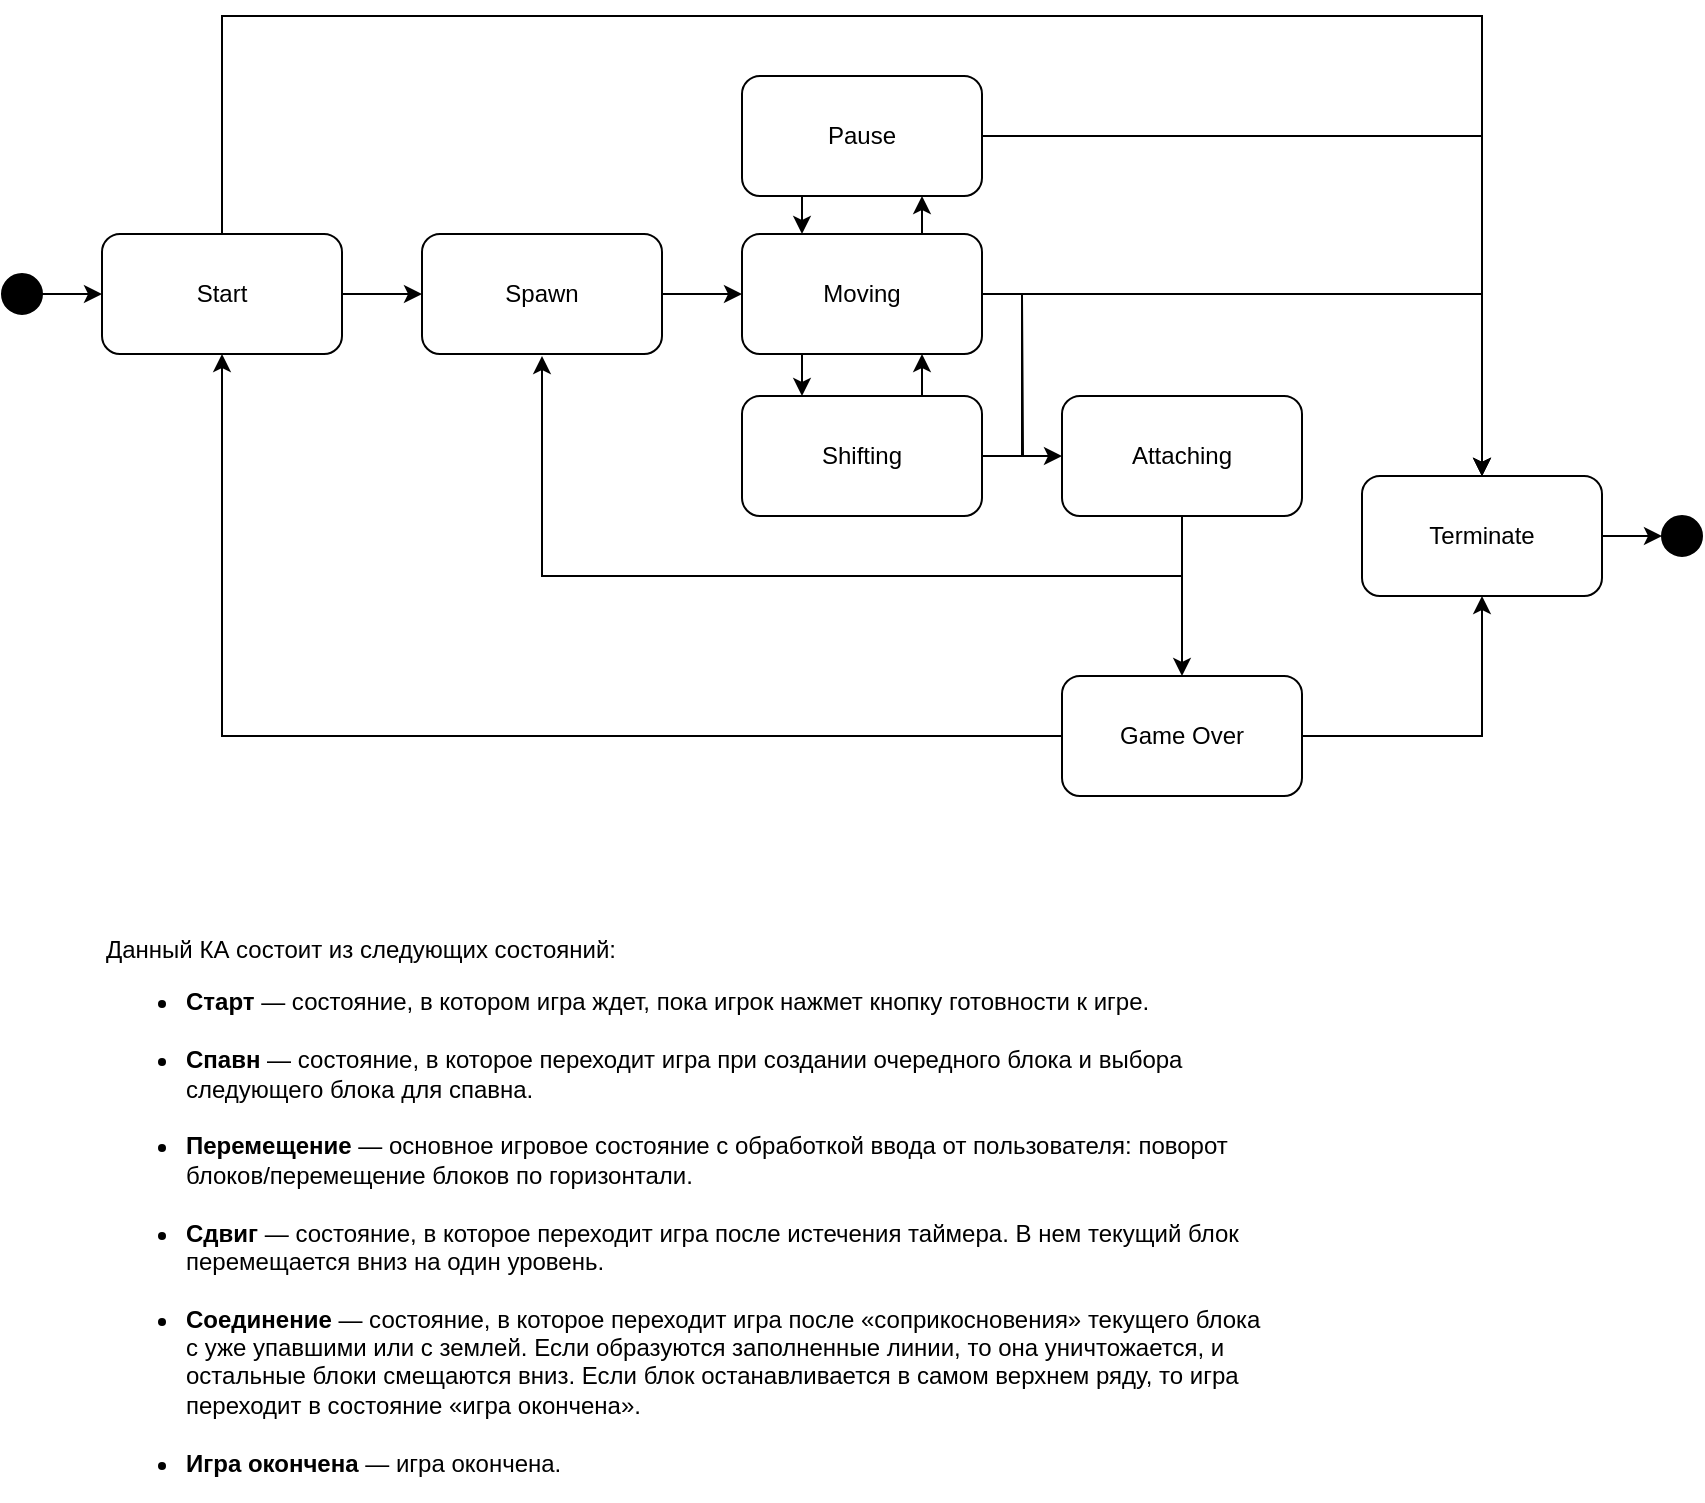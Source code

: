 <mxfile version="25.0.3">
  <diagram name="Страница — 1" id="rjwtParQEbAkgG_wAkbP">
    <mxGraphModel dx="1949" dy="713" grid="1" gridSize="10" guides="1" tooltips="1" connect="1" arrows="1" fold="1" page="1" pageScale="1" pageWidth="827" pageHeight="1169" math="0" shadow="0">
      <root>
        <mxCell id="0" />
        <mxCell id="1" parent="0" />
        <mxCell id="ZDp1IGQbHvpVX0Wt8oBI-7" style="edgeStyle=orthogonalEdgeStyle;rounded=0;orthogonalLoop=1;jettySize=auto;html=1;exitX=1;exitY=0.5;exitDx=0;exitDy=0;entryX=0;entryY=0.5;entryDx=0;entryDy=0;" edge="1" parent="1" source="ZDp1IGQbHvpVX0Wt8oBI-1" target="ZDp1IGQbHvpVX0Wt8oBI-2">
          <mxGeometry relative="1" as="geometry" />
        </mxCell>
        <mxCell id="ZDp1IGQbHvpVX0Wt8oBI-34" style="edgeStyle=orthogonalEdgeStyle;rounded=0;orthogonalLoop=1;jettySize=auto;html=1;exitX=0.5;exitY=0;exitDx=0;exitDy=0;entryX=0.5;entryY=0;entryDx=0;entryDy=0;" edge="1" parent="1" source="ZDp1IGQbHvpVX0Wt8oBI-1" target="ZDp1IGQbHvpVX0Wt8oBI-18">
          <mxGeometry relative="1" as="geometry">
            <Array as="points">
              <mxPoint x="100" y="70" />
              <mxPoint x="730" y="70" />
            </Array>
          </mxGeometry>
        </mxCell>
        <mxCell id="ZDp1IGQbHvpVX0Wt8oBI-1" value="Start" style="rounded=1;whiteSpace=wrap;html=1;" vertex="1" parent="1">
          <mxGeometry x="40" y="179" width="120" height="60" as="geometry" />
        </mxCell>
        <mxCell id="ZDp1IGQbHvpVX0Wt8oBI-8" style="edgeStyle=orthogonalEdgeStyle;rounded=0;orthogonalLoop=1;jettySize=auto;html=1;exitX=1;exitY=0.5;exitDx=0;exitDy=0;entryX=0;entryY=0.5;entryDx=0;entryDy=0;" edge="1" parent="1" source="ZDp1IGQbHvpVX0Wt8oBI-2" target="ZDp1IGQbHvpVX0Wt8oBI-3">
          <mxGeometry relative="1" as="geometry" />
        </mxCell>
        <mxCell id="ZDp1IGQbHvpVX0Wt8oBI-2" value="Spawn" style="rounded=1;whiteSpace=wrap;html=1;" vertex="1" parent="1">
          <mxGeometry x="200" y="179" width="120" height="60" as="geometry" />
        </mxCell>
        <mxCell id="ZDp1IGQbHvpVX0Wt8oBI-9" style="edgeStyle=orthogonalEdgeStyle;rounded=0;orthogonalLoop=1;jettySize=auto;html=1;exitX=0.25;exitY=1;exitDx=0;exitDy=0;entryX=0.25;entryY=0;entryDx=0;entryDy=0;" edge="1" parent="1" source="ZDp1IGQbHvpVX0Wt8oBI-3" target="ZDp1IGQbHvpVX0Wt8oBI-4">
          <mxGeometry relative="1" as="geometry" />
        </mxCell>
        <mxCell id="ZDp1IGQbHvpVX0Wt8oBI-12" style="edgeStyle=orthogonalEdgeStyle;rounded=0;orthogonalLoop=1;jettySize=auto;html=1;exitX=1;exitY=0.5;exitDx=0;exitDy=0;entryX=0;entryY=0.5;entryDx=0;entryDy=0;" edge="1" parent="1" source="ZDp1IGQbHvpVX0Wt8oBI-3" target="ZDp1IGQbHvpVX0Wt8oBI-5">
          <mxGeometry relative="1" as="geometry" />
        </mxCell>
        <mxCell id="ZDp1IGQbHvpVX0Wt8oBI-22" style="edgeStyle=orthogonalEdgeStyle;rounded=0;orthogonalLoop=1;jettySize=auto;html=1;exitX=0.75;exitY=0;exitDx=0;exitDy=0;entryX=0.75;entryY=1;entryDx=0;entryDy=0;" edge="1" parent="1" source="ZDp1IGQbHvpVX0Wt8oBI-3" target="ZDp1IGQbHvpVX0Wt8oBI-21">
          <mxGeometry relative="1" as="geometry" />
        </mxCell>
        <mxCell id="ZDp1IGQbHvpVX0Wt8oBI-27" style="edgeStyle=orthogonalEdgeStyle;rounded=0;orthogonalLoop=1;jettySize=auto;html=1;exitX=1;exitY=0.5;exitDx=0;exitDy=0;" edge="1" parent="1" source="ZDp1IGQbHvpVX0Wt8oBI-3" target="ZDp1IGQbHvpVX0Wt8oBI-18">
          <mxGeometry relative="1" as="geometry" />
        </mxCell>
        <mxCell id="ZDp1IGQbHvpVX0Wt8oBI-3" value="Moving" style="rounded=1;whiteSpace=wrap;html=1;" vertex="1" parent="1">
          <mxGeometry x="360" y="179" width="120" height="60" as="geometry" />
        </mxCell>
        <mxCell id="ZDp1IGQbHvpVX0Wt8oBI-10" style="edgeStyle=orthogonalEdgeStyle;rounded=0;orthogonalLoop=1;jettySize=auto;html=1;exitX=0.75;exitY=0;exitDx=0;exitDy=0;entryX=0.75;entryY=1;entryDx=0;entryDy=0;" edge="1" parent="1" source="ZDp1IGQbHvpVX0Wt8oBI-4" target="ZDp1IGQbHvpVX0Wt8oBI-3">
          <mxGeometry relative="1" as="geometry" />
        </mxCell>
        <mxCell id="ZDp1IGQbHvpVX0Wt8oBI-13" style="edgeStyle=orthogonalEdgeStyle;rounded=0;orthogonalLoop=1;jettySize=auto;html=1;exitX=1;exitY=0.5;exitDx=0;exitDy=0;endArrow=none;endFill=0;" edge="1" parent="1" source="ZDp1IGQbHvpVX0Wt8oBI-4">
          <mxGeometry relative="1" as="geometry">
            <mxPoint x="500" y="210" as="targetPoint" />
          </mxGeometry>
        </mxCell>
        <mxCell id="ZDp1IGQbHvpVX0Wt8oBI-4" value="Shifting" style="rounded=1;whiteSpace=wrap;html=1;" vertex="1" parent="1">
          <mxGeometry x="360" y="260" width="120" height="60" as="geometry" />
        </mxCell>
        <mxCell id="ZDp1IGQbHvpVX0Wt8oBI-14" style="edgeStyle=orthogonalEdgeStyle;rounded=0;orthogonalLoop=1;jettySize=auto;html=1;exitX=0.5;exitY=0;exitDx=0;exitDy=0;" edge="1" parent="1" source="ZDp1IGQbHvpVX0Wt8oBI-5">
          <mxGeometry relative="1" as="geometry">
            <mxPoint x="260" y="240" as="targetPoint" />
            <Array as="points">
              <mxPoint x="580" y="350" />
              <mxPoint x="260" y="350" />
            </Array>
          </mxGeometry>
        </mxCell>
        <mxCell id="ZDp1IGQbHvpVX0Wt8oBI-15" style="edgeStyle=orthogonalEdgeStyle;rounded=0;orthogonalLoop=1;jettySize=auto;html=1;exitX=0.5;exitY=1;exitDx=0;exitDy=0;" edge="1" parent="1" source="ZDp1IGQbHvpVX0Wt8oBI-5" target="ZDp1IGQbHvpVX0Wt8oBI-6">
          <mxGeometry relative="1" as="geometry" />
        </mxCell>
        <mxCell id="ZDp1IGQbHvpVX0Wt8oBI-5" value="Attaching" style="rounded=1;whiteSpace=wrap;html=1;" vertex="1" parent="1">
          <mxGeometry x="520" y="260" width="120" height="60" as="geometry" />
        </mxCell>
        <mxCell id="ZDp1IGQbHvpVX0Wt8oBI-16" style="edgeStyle=orthogonalEdgeStyle;rounded=0;orthogonalLoop=1;jettySize=auto;html=1;exitX=0;exitY=0.5;exitDx=0;exitDy=0;entryX=0.5;entryY=1;entryDx=0;entryDy=0;" edge="1" parent="1" source="ZDp1IGQbHvpVX0Wt8oBI-6" target="ZDp1IGQbHvpVX0Wt8oBI-1">
          <mxGeometry relative="1" as="geometry" />
        </mxCell>
        <mxCell id="ZDp1IGQbHvpVX0Wt8oBI-24" style="edgeStyle=orthogonalEdgeStyle;rounded=0;orthogonalLoop=1;jettySize=auto;html=1;exitX=1;exitY=0.5;exitDx=0;exitDy=0;entryX=0.5;entryY=1;entryDx=0;entryDy=0;" edge="1" parent="1" source="ZDp1IGQbHvpVX0Wt8oBI-6" target="ZDp1IGQbHvpVX0Wt8oBI-18">
          <mxGeometry relative="1" as="geometry" />
        </mxCell>
        <mxCell id="ZDp1IGQbHvpVX0Wt8oBI-6" value="Game Over" style="rounded=1;whiteSpace=wrap;html=1;" vertex="1" parent="1">
          <mxGeometry x="520" y="400" width="120" height="60" as="geometry" />
        </mxCell>
        <mxCell id="ZDp1IGQbHvpVX0Wt8oBI-17" value="&lt;p dir=&quot;auto&quot; data-sourcepos=&quot;89:1-89:76&quot;&gt;Данный КА состоит из следующих состояний:&lt;/p&gt;&lt;ul dir=&quot;auto&quot; data-sourcepos=&quot;91:1-97:0&quot;&gt;&lt;li data-sourcepos=&quot;91:1-91:153&quot;&gt;&lt;b&gt;Старт&lt;/b&gt; — состояние, в котором игра ждет, пока игрок нажмет кнопку готовности к игре.&lt;/li&gt;&lt;br&gt;&lt;li data-sourcepos=&quot;92:1-92:207&quot;&gt;&lt;b&gt;Спавн&lt;/b&gt; — состояние, в которое переходит игра при создании очередного блока и выбора следующего блока для спавна.&lt;/li&gt;&lt;br&gt;&lt;li data-sourcepos=&quot;93:1-93:238&quot;&gt;&lt;b&gt;Перемещение&lt;/b&gt; — основное игровое состояние с обработкой ввода от пользователя: поворот блоков/перемещение блоков по горизонтали.&lt;/li&gt;&lt;br&gt;&lt;li data-sourcepos=&quot;94:1-94:226&quot;&gt;&lt;b&gt;Сдвиг&lt;/b&gt; — состояние, в которое переходит игра после истечения таймера. В нем текущий блок перемещается вниз на один уровень.&lt;/li&gt;&lt;br&gt;&lt;li data-sourcepos=&quot;95:1-95:556&quot;&gt;&lt;b&gt;Соединение&lt;/b&gt; — состояние, в которое переходит игра после «соприкосновения» текущего блока с уже упавшими или с землей. Если образуются заполненные линии, то она уничтожается, и остальные блоки смещаются вниз. Если блок останавливается в самом верхнем ряду, то игра переходит в состояние «игра окончена».&lt;/li&gt;&lt;br&gt;&lt;li data-sourcepos=&quot;96:1-97:0&quot;&gt;&lt;b&gt;Игра окончена&lt;/b&gt; — игра окончена.&lt;/li&gt;&lt;/ul&gt;" style="text;html=1;align=left;verticalAlign=middle;whiteSpace=wrap;rounded=0;" vertex="1" parent="1">
          <mxGeometry x="40" y="520" width="580" height="290" as="geometry" />
        </mxCell>
        <mxCell id="ZDp1IGQbHvpVX0Wt8oBI-33" style="edgeStyle=orthogonalEdgeStyle;rounded=0;orthogonalLoop=1;jettySize=auto;html=1;exitX=1;exitY=0.5;exitDx=0;exitDy=0;entryX=0;entryY=0.5;entryDx=0;entryDy=0;" edge="1" parent="1" source="ZDp1IGQbHvpVX0Wt8oBI-18" target="ZDp1IGQbHvpVX0Wt8oBI-31">
          <mxGeometry relative="1" as="geometry" />
        </mxCell>
        <mxCell id="ZDp1IGQbHvpVX0Wt8oBI-18" value="Terminate" style="rounded=1;whiteSpace=wrap;html=1;" vertex="1" parent="1">
          <mxGeometry x="670" y="300" width="120" height="60" as="geometry" />
        </mxCell>
        <mxCell id="ZDp1IGQbHvpVX0Wt8oBI-23" style="edgeStyle=orthogonalEdgeStyle;rounded=0;orthogonalLoop=1;jettySize=auto;html=1;exitX=0.25;exitY=1;exitDx=0;exitDy=0;entryX=0.25;entryY=0;entryDx=0;entryDy=0;" edge="1" parent="1" source="ZDp1IGQbHvpVX0Wt8oBI-21" target="ZDp1IGQbHvpVX0Wt8oBI-3">
          <mxGeometry relative="1" as="geometry" />
        </mxCell>
        <mxCell id="ZDp1IGQbHvpVX0Wt8oBI-25" style="edgeStyle=orthogonalEdgeStyle;rounded=0;orthogonalLoop=1;jettySize=auto;html=1;exitX=1;exitY=0.5;exitDx=0;exitDy=0;" edge="1" parent="1" source="ZDp1IGQbHvpVX0Wt8oBI-21" target="ZDp1IGQbHvpVX0Wt8oBI-18">
          <mxGeometry relative="1" as="geometry">
            <Array as="points">
              <mxPoint x="730" y="130" />
            </Array>
          </mxGeometry>
        </mxCell>
        <mxCell id="ZDp1IGQbHvpVX0Wt8oBI-21" value="Pause" style="rounded=1;whiteSpace=wrap;html=1;" vertex="1" parent="1">
          <mxGeometry x="360" y="100" width="120" height="60" as="geometry" />
        </mxCell>
        <mxCell id="ZDp1IGQbHvpVX0Wt8oBI-30" style="edgeStyle=orthogonalEdgeStyle;rounded=0;orthogonalLoop=1;jettySize=auto;html=1;exitX=1;exitY=0.5;exitDx=0;exitDy=0;entryX=0;entryY=0.5;entryDx=0;entryDy=0;" edge="1" parent="1" source="ZDp1IGQbHvpVX0Wt8oBI-29" target="ZDp1IGQbHvpVX0Wt8oBI-1">
          <mxGeometry relative="1" as="geometry" />
        </mxCell>
        <mxCell id="ZDp1IGQbHvpVX0Wt8oBI-29" value="" style="ellipse;whiteSpace=wrap;html=1;aspect=fixed;fillColor=#000000;" vertex="1" parent="1">
          <mxGeometry x="-10" y="199" width="20" height="20" as="geometry" />
        </mxCell>
        <mxCell id="ZDp1IGQbHvpVX0Wt8oBI-31" value="" style="ellipse;whiteSpace=wrap;html=1;aspect=fixed;fillColor=#000000;" vertex="1" parent="1">
          <mxGeometry x="820" y="320" width="20" height="20" as="geometry" />
        </mxCell>
      </root>
    </mxGraphModel>
  </diagram>
</mxfile>
